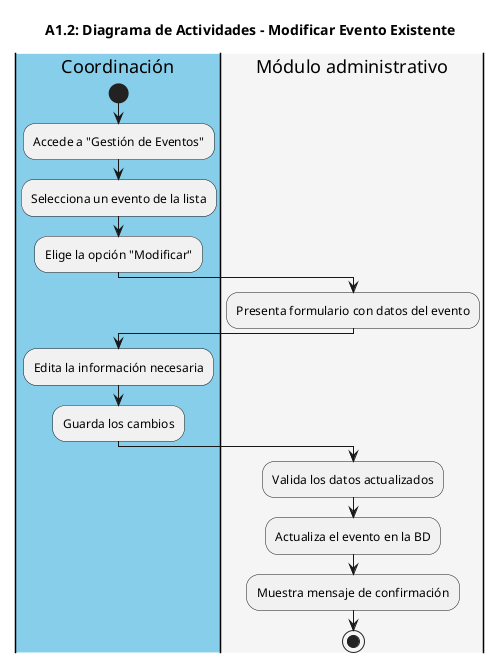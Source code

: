 @startuml
title A1.2: Diagrama de Actividades - Modificar Evento Existente

|#skyblue|Coordinación|
start
:Accede a "Gestión de Eventos";
:Selecciona un evento de la lista;
:Elige la opción "Modificar";

|#whitesmoke|Módulo administrativo|
:Presenta formulario con datos del evento;

|#skyblue|Coordinación|
:Edita la información necesaria;
:Guarda los cambios;

|#whitesmoke|Módulo administrativo|
:Valida los datos actualizados;
:Actualiza el evento en la BD;
:Muestra mensaje de confirmación;
stop
@enduml